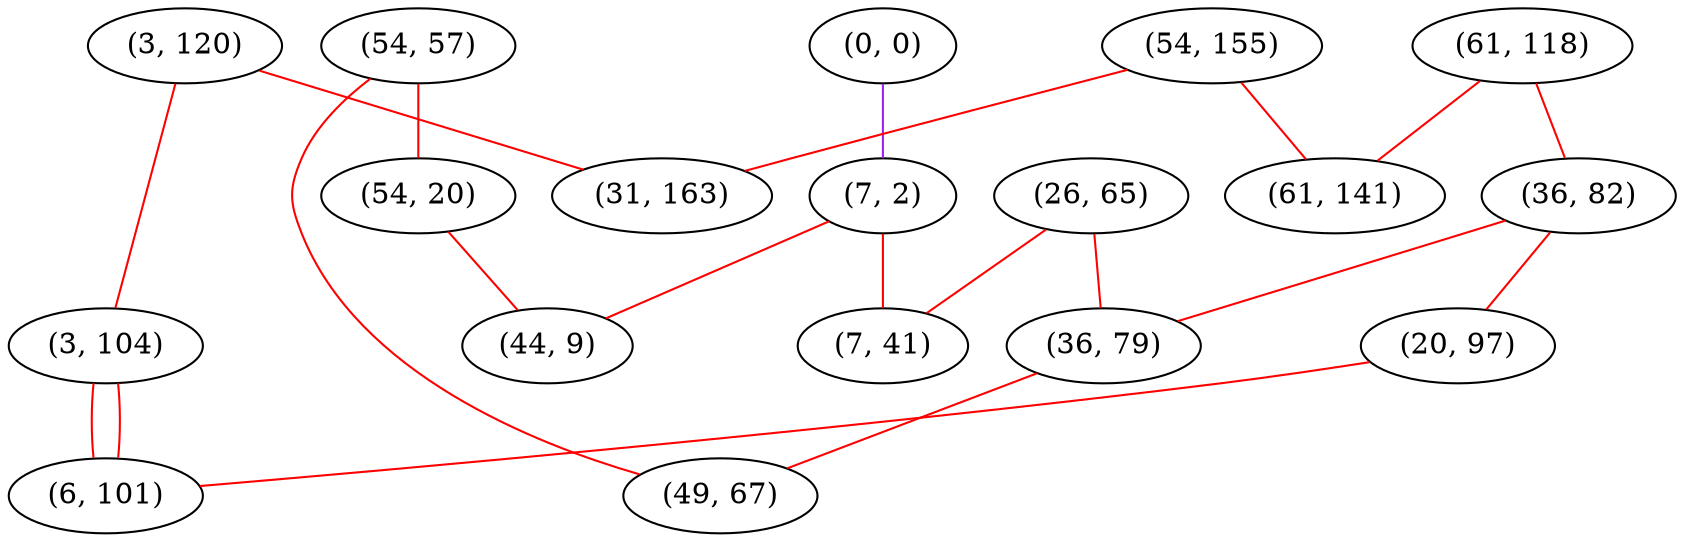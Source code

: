 graph "" {
"(3, 120)";
"(61, 118)";
"(54, 57)";
"(0, 0)";
"(26, 65)";
"(54, 20)";
"(54, 155)";
"(36, 82)";
"(36, 79)";
"(20, 97)";
"(7, 2)";
"(3, 104)";
"(49, 67)";
"(61, 141)";
"(31, 163)";
"(44, 9)";
"(6, 101)";
"(7, 41)";
"(3, 120)" -- "(3, 104)"  [color=red, key=0, weight=1];
"(3, 120)" -- "(31, 163)"  [color=red, key=0, weight=1];
"(61, 118)" -- "(36, 82)"  [color=red, key=0, weight=1];
"(61, 118)" -- "(61, 141)"  [color=red, key=0, weight=1];
"(54, 57)" -- "(54, 20)"  [color=red, key=0, weight=1];
"(54, 57)" -- "(49, 67)"  [color=red, key=0, weight=1];
"(0, 0)" -- "(7, 2)"  [color=purple, key=0, weight=4];
"(26, 65)" -- "(36, 79)"  [color=red, key=0, weight=1];
"(26, 65)" -- "(7, 41)"  [color=red, key=0, weight=1];
"(54, 20)" -- "(44, 9)"  [color=red, key=0, weight=1];
"(54, 155)" -- "(31, 163)"  [color=red, key=0, weight=1];
"(54, 155)" -- "(61, 141)"  [color=red, key=0, weight=1];
"(36, 82)" -- "(36, 79)"  [color=red, key=0, weight=1];
"(36, 82)" -- "(20, 97)"  [color=red, key=0, weight=1];
"(36, 79)" -- "(49, 67)"  [color=red, key=0, weight=1];
"(20, 97)" -- "(6, 101)"  [color=red, key=0, weight=1];
"(7, 2)" -- "(44, 9)"  [color=red, key=0, weight=1];
"(7, 2)" -- "(7, 41)"  [color=red, key=0, weight=1];
"(3, 104)" -- "(6, 101)"  [color=red, key=0, weight=1];
"(3, 104)" -- "(6, 101)"  [color=red, key=1, weight=1];
}
